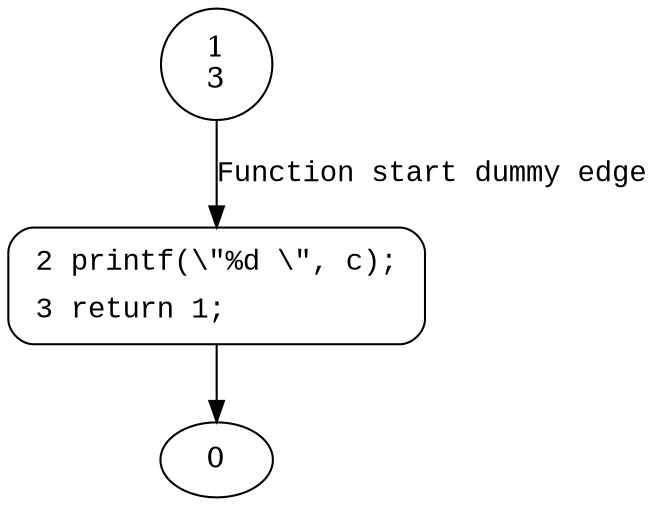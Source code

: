 digraph visit {
1 [shape="circle" label="1\n3"]
2 [shape="circle" label="2\n2"]
2 [style="filled,bold" penwidth="1" fillcolor="white" fontname="Courier New" shape="Mrecord" label=<<table border="0" cellborder="0" cellpadding="3" bgcolor="white"><tr><td align="right">2</td><td align="left">printf(\"%d \", c);</td></tr><tr><td align="right">3</td><td align="left">return 1;</td></tr></table>>]
2 -> 0[label=""]
1 -> 2 [label="Function start dummy edge" fontname="Courier New"]
}